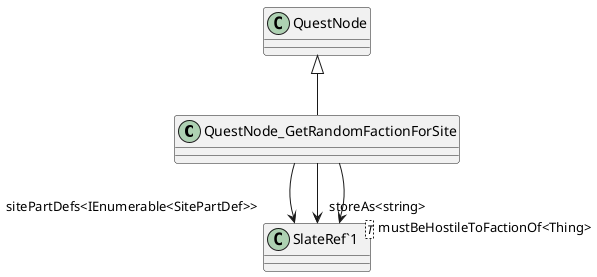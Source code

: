 @startuml
class QuestNode_GetRandomFactionForSite {
}
class "SlateRef`1"<T> {
}
QuestNode <|-- QuestNode_GetRandomFactionForSite
QuestNode_GetRandomFactionForSite --> "sitePartDefs<IEnumerable<SitePartDef>>" "SlateRef`1"
QuestNode_GetRandomFactionForSite --> "storeAs<string>" "SlateRef`1"
QuestNode_GetRandomFactionForSite --> "mustBeHostileToFactionOf<Thing>" "SlateRef`1"
@enduml
